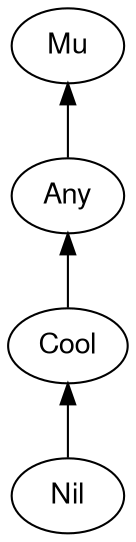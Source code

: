 digraph "perl6-type-graph" {
    rankdir=BT;
    splines=polyline;
    overlap=false; 
    // Types
    "Nil" [color="#000000", fontcolor="#000000", href="/type/Nil", fontname="FreeSans"];
    "Mu" [color="#000000", fontcolor="#000000", href="/type/Mu", fontname="FreeSans"];
    "Any" [color="#000000", fontcolor="#000000", href="/type/Any", fontname="FreeSans"];
    "Cool" [color="#000000", fontcolor="#000000", href="/type/Cool", fontname="FreeSans"];

    // Superclasses
    "Nil" -> "Cool" [color="#000000"];
    "Any" -> "Mu" [color="#000000"];
    "Cool" -> "Any" [color="#000000"];

    // Roles
}
